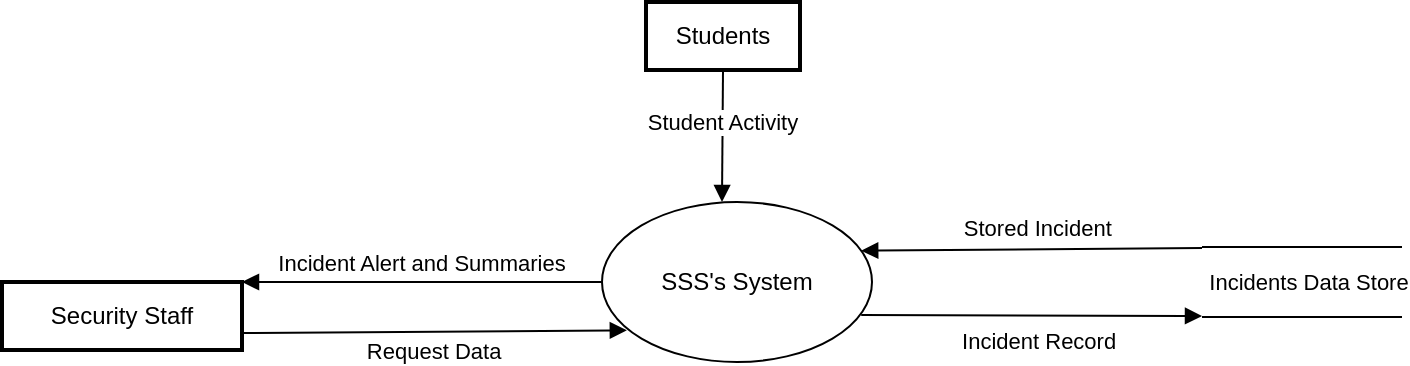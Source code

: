 <mxfile version="24.1.0" type="device">
  <diagram name="Page-1" id="sQfKykEK--kFVzY2zXGL">
    <mxGraphModel dx="698" dy="470" grid="1" gridSize="10" guides="1" tooltips="1" connect="1" arrows="1" fold="1" page="1" pageScale="1" pageWidth="850" pageHeight="1100" math="0" shadow="0">
      <root>
        <mxCell id="0" />
        <mxCell id="1" parent="0" />
        <mxCell id="S0aivpT3pXKUnEyWVLe5-1" value="SSS&#39;s System" style="ellipse;whiteSpace=wrap;html=1;" parent="1" vertex="1">
          <mxGeometry x="450" y="510" width="135" height="80" as="geometry" />
        </mxCell>
        <mxCell id="S0aivpT3pXKUnEyWVLe5-2" value="Security Staff" style="whiteSpace=wrap;strokeWidth=2;" parent="1" vertex="1">
          <mxGeometry x="150" y="550" width="120" height="34" as="geometry" />
        </mxCell>
        <mxCell id="S0aivpT3pXKUnEyWVLe5-3" value="Students" style="whiteSpace=wrap;strokeWidth=2;" parent="1" vertex="1">
          <mxGeometry x="472" y="410" width="77" height="34" as="geometry" />
        </mxCell>
        <mxCell id="S0aivpT3pXKUnEyWVLe5-4" value="Request Data" style="startArrow=none;endArrow=block;exitX=1;exitY=0.75;entryX=0.092;entryY=0.802;rounded=0;entryDx=0;entryDy=0;exitDx=0;exitDy=0;entryPerimeter=0;" parent="1" source="S0aivpT3pXKUnEyWVLe5-2" target="S0aivpT3pXKUnEyWVLe5-1" edge="1">
          <mxGeometry x="-0.002" y="-9" relative="1" as="geometry">
            <mxPoint x="473" y="840.5" as="targetPoint" />
            <mxPoint as="offset" />
          </mxGeometry>
        </mxCell>
        <mxCell id="S0aivpT3pXKUnEyWVLe5-5" value="Incident Alert and Summaries" style="curved=1;startArrow=none;endArrow=block;exitX=0;exitY=0.5;rounded=0;exitDx=0;exitDy=0;" parent="1" source="S0aivpT3pXKUnEyWVLe5-1" edge="1">
          <mxGeometry y="-10" relative="1" as="geometry">
            <Array as="points" />
            <mxPoint x="328.684" y="670.462" as="sourcePoint" />
            <mxPoint x="270" y="550" as="targetPoint" />
            <mxPoint as="offset" />
          </mxGeometry>
        </mxCell>
        <mxCell id="S0aivpT3pXKUnEyWVLe5-6" value="Incident Record" style="startArrow=none;endArrow=block;exitX=0.96;exitY=0.707;rounded=0;exitDx=0;exitDy=0;exitPerimeter=0;" parent="1" source="S0aivpT3pXKUnEyWVLe5-1" edge="1">
          <mxGeometry x="0.046" y="-12" relative="1" as="geometry">
            <mxPoint x="750" y="567" as="targetPoint" />
            <mxPoint as="offset" />
            <mxPoint x="581.49" y="567.24" as="sourcePoint" />
          </mxGeometry>
        </mxCell>
        <mxCell id="S0aivpT3pXKUnEyWVLe5-7" value="Stored Incident" style="startArrow=none;endArrow=block;entryX=0.96;entryY=0.304;rounded=0;entryDx=0;entryDy=0;entryPerimeter=0;" parent="1" target="S0aivpT3pXKUnEyWVLe5-1" edge="1">
          <mxGeometry x="-0.037" y="-11" relative="1" as="geometry">
            <mxPoint x="750" y="533" as="sourcePoint" />
            <mxPoint x="583.785" y="540.8" as="targetPoint" />
            <mxPoint as="offset" />
          </mxGeometry>
        </mxCell>
        <mxCell id="S0aivpT3pXKUnEyWVLe5-8" value="" style="shape=link;html=1;rounded=0;width=35;" parent="1" edge="1">
          <mxGeometry width="100" relative="1" as="geometry">
            <mxPoint x="750" y="550" as="sourcePoint" />
            <mxPoint x="850" y="550" as="targetPoint" />
          </mxGeometry>
        </mxCell>
        <mxCell id="S0aivpT3pXKUnEyWVLe5-9" value="Incidents Data Store" style="edgeLabel;html=1;align=center;verticalAlign=middle;resizable=0;points=[];" parent="S0aivpT3pXKUnEyWVLe5-8" vertex="1" connectable="0">
          <mxGeometry x="0.054" y="16" relative="1" as="geometry">
            <mxPoint y="16" as="offset" />
          </mxGeometry>
        </mxCell>
        <mxCell id="S0aivpT3pXKUnEyWVLe5-10" value="" style="curved=1;startArrow=none;endArrow=block;exitX=0.5;exitY=1;rounded=0;exitDx=0;exitDy=0;" parent="1" source="S0aivpT3pXKUnEyWVLe5-3" edge="1">
          <mxGeometry relative="1" as="geometry">
            <Array as="points" />
            <mxPoint x="892" y="433" as="sourcePoint" />
            <mxPoint x="510" y="510" as="targetPoint" />
          </mxGeometry>
        </mxCell>
        <mxCell id="S0aivpT3pXKUnEyWVLe5-11" value="Student Activity" style="edgeLabel;html=1;align=center;verticalAlign=middle;resizable=0;points=[];" parent="S0aivpT3pXKUnEyWVLe5-10" vertex="1" connectable="0">
          <mxGeometry x="0.308" relative="1" as="geometry">
            <mxPoint y="-17" as="offset" />
          </mxGeometry>
        </mxCell>
      </root>
    </mxGraphModel>
  </diagram>
</mxfile>
